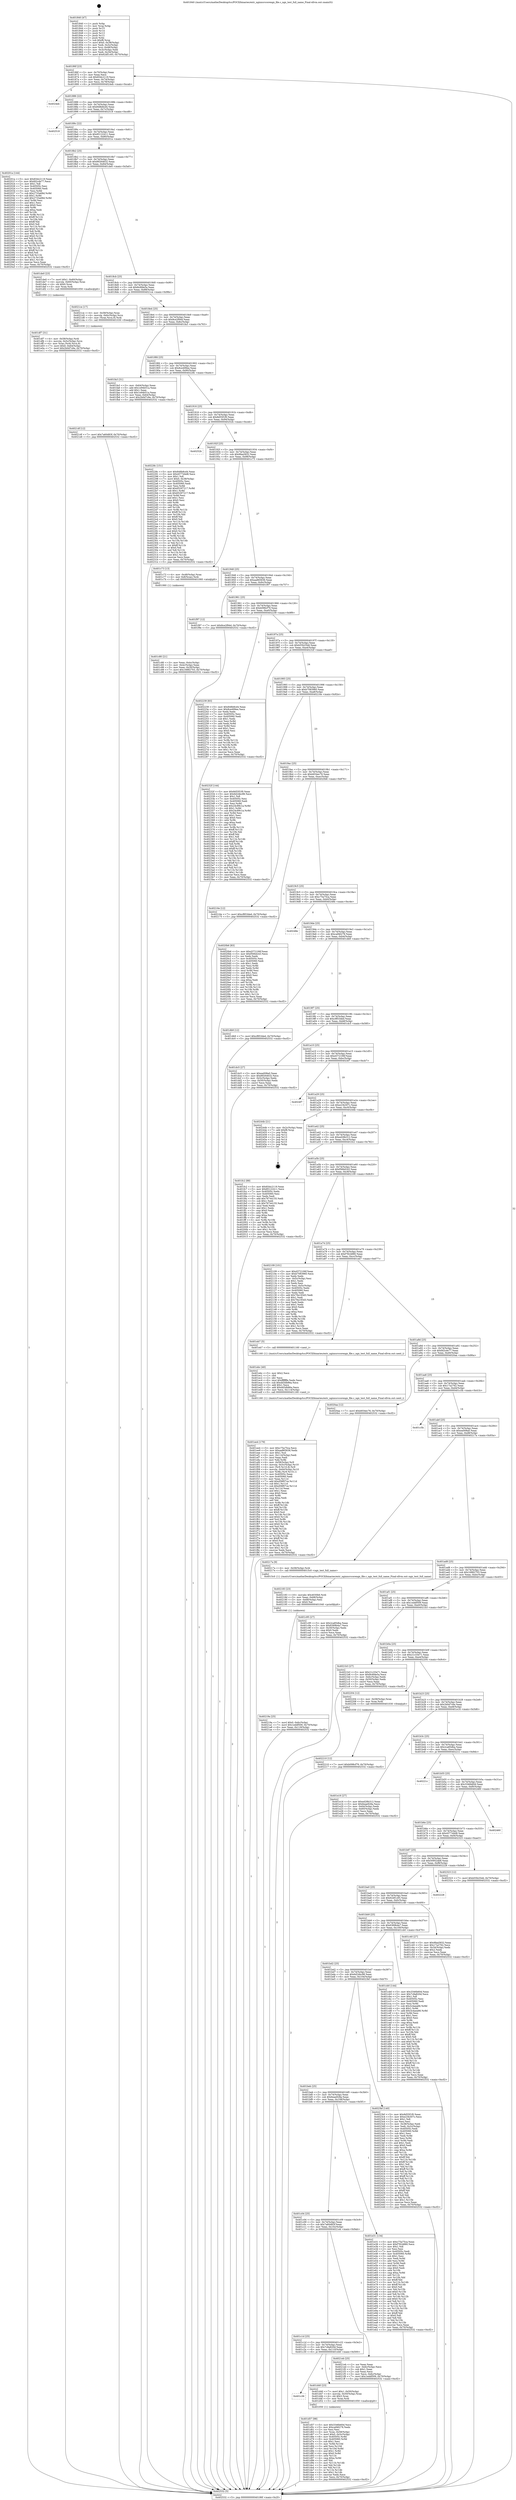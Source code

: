 digraph "0x401840" {
  label = "0x401840 (/mnt/c/Users/mathe/Desktop/tcc/POCII/binaries/extr_nginxsrccorengx_file.c_ngx_test_full_name_Final-ollvm.out::main(0))"
  labelloc = "t"
  node[shape=record]

  Entry [label="",width=0.3,height=0.3,shape=circle,fillcolor=black,style=filled]
  "0x40186f" [label="{
     0x40186f [23]\l
     | [instrs]\l
     &nbsp;&nbsp;0x40186f \<+3\>: mov -0x70(%rbp),%eax\l
     &nbsp;&nbsp;0x401872 \<+2\>: mov %eax,%ecx\l
     &nbsp;&nbsp;0x401874 \<+6\>: sub $0x83dc2119,%ecx\l
     &nbsp;&nbsp;0x40187a \<+3\>: mov %eax,-0x74(%rbp)\l
     &nbsp;&nbsp;0x40187d \<+3\>: mov %ecx,-0x78(%rbp)\l
     &nbsp;&nbsp;0x401880 \<+6\>: je 00000000004024eb \<main+0xcab\>\l
  }"]
  "0x4024eb" [label="{
     0x4024eb\l
  }", style=dashed]
  "0x401886" [label="{
     0x401886 [22]\l
     | [instrs]\l
     &nbsp;&nbsp;0x401886 \<+5\>: jmp 000000000040188b \<main+0x4b\>\l
     &nbsp;&nbsp;0x40188b \<+3\>: mov -0x74(%rbp),%eax\l
     &nbsp;&nbsp;0x40188e \<+5\>: sub $0x848b8cd4,%eax\l
     &nbsp;&nbsp;0x401893 \<+3\>: mov %eax,-0x7c(%rbp)\l
     &nbsp;&nbsp;0x401896 \<+6\>: je 0000000000402518 \<main+0xcd8\>\l
  }"]
  Exit [label="",width=0.3,height=0.3,shape=circle,fillcolor=black,style=filled,peripheries=2]
  "0x402518" [label="{
     0x402518\l
  }", style=dashed]
  "0x40189c" [label="{
     0x40189c [22]\l
     | [instrs]\l
     &nbsp;&nbsp;0x40189c \<+5\>: jmp 00000000004018a1 \<main+0x61\>\l
     &nbsp;&nbsp;0x4018a1 \<+3\>: mov -0x74(%rbp),%eax\l
     &nbsp;&nbsp;0x4018a4 \<+5\>: sub $0x85122411,%eax\l
     &nbsp;&nbsp;0x4018a9 \<+3\>: mov %eax,-0x80(%rbp)\l
     &nbsp;&nbsp;0x4018ac \<+6\>: je 000000000040201a \<main+0x7da\>\l
  }"]
  "0x402210" [label="{
     0x402210 [12]\l
     | [instrs]\l
     &nbsp;&nbsp;0x402210 \<+7\>: movl $0xb098cf79,-0x70(%rbp)\l
     &nbsp;&nbsp;0x402217 \<+5\>: jmp 0000000000402532 \<main+0xcf2\>\l
  }"]
  "0x40201a" [label="{
     0x40201a [144]\l
     | [instrs]\l
     &nbsp;&nbsp;0x40201a \<+5\>: mov $0x83dc2119,%eax\l
     &nbsp;&nbsp;0x40201f \<+5\>: mov $0xfd2cde77,%ecx\l
     &nbsp;&nbsp;0x402024 \<+2\>: mov $0x1,%dl\l
     &nbsp;&nbsp;0x402026 \<+7\>: mov 0x40505c,%esi\l
     &nbsp;&nbsp;0x40202d \<+7\>: mov 0x405060,%edi\l
     &nbsp;&nbsp;0x402034 \<+3\>: mov %esi,%r8d\l
     &nbsp;&nbsp;0x402037 \<+7\>: sub $0x2733a68d,%r8d\l
     &nbsp;&nbsp;0x40203e \<+4\>: sub $0x1,%r8d\l
     &nbsp;&nbsp;0x402042 \<+7\>: add $0x2733a68d,%r8d\l
     &nbsp;&nbsp;0x402049 \<+4\>: imul %r8d,%esi\l
     &nbsp;&nbsp;0x40204d \<+3\>: and $0x1,%esi\l
     &nbsp;&nbsp;0x402050 \<+3\>: cmp $0x0,%esi\l
     &nbsp;&nbsp;0x402053 \<+4\>: sete %r9b\l
     &nbsp;&nbsp;0x402057 \<+3\>: cmp $0xa,%edi\l
     &nbsp;&nbsp;0x40205a \<+4\>: setl %r10b\l
     &nbsp;&nbsp;0x40205e \<+3\>: mov %r9b,%r11b\l
     &nbsp;&nbsp;0x402061 \<+4\>: xor $0xff,%r11b\l
     &nbsp;&nbsp;0x402065 \<+3\>: mov %r10b,%bl\l
     &nbsp;&nbsp;0x402068 \<+3\>: xor $0xff,%bl\l
     &nbsp;&nbsp;0x40206b \<+3\>: xor $0x0,%dl\l
     &nbsp;&nbsp;0x40206e \<+3\>: mov %r11b,%r14b\l
     &nbsp;&nbsp;0x402071 \<+4\>: and $0x0,%r14b\l
     &nbsp;&nbsp;0x402075 \<+3\>: and %dl,%r9b\l
     &nbsp;&nbsp;0x402078 \<+3\>: mov %bl,%r15b\l
     &nbsp;&nbsp;0x40207b \<+4\>: and $0x0,%r15b\l
     &nbsp;&nbsp;0x40207f \<+3\>: and %dl,%r10b\l
     &nbsp;&nbsp;0x402082 \<+3\>: or %r9b,%r14b\l
     &nbsp;&nbsp;0x402085 \<+3\>: or %r10b,%r15b\l
     &nbsp;&nbsp;0x402088 \<+3\>: xor %r15b,%r14b\l
     &nbsp;&nbsp;0x40208b \<+3\>: or %bl,%r11b\l
     &nbsp;&nbsp;0x40208e \<+4\>: xor $0xff,%r11b\l
     &nbsp;&nbsp;0x402092 \<+3\>: or $0x0,%dl\l
     &nbsp;&nbsp;0x402095 \<+3\>: and %dl,%r11b\l
     &nbsp;&nbsp;0x402098 \<+3\>: or %r11b,%r14b\l
     &nbsp;&nbsp;0x40209b \<+4\>: test $0x1,%r14b\l
     &nbsp;&nbsp;0x40209f \<+3\>: cmovne %ecx,%eax\l
     &nbsp;&nbsp;0x4020a2 \<+3\>: mov %eax,-0x70(%rbp)\l
     &nbsp;&nbsp;0x4020a5 \<+5\>: jmp 0000000000402532 \<main+0xcf2\>\l
  }"]
  "0x4018b2" [label="{
     0x4018b2 [25]\l
     | [instrs]\l
     &nbsp;&nbsp;0x4018b2 \<+5\>: jmp 00000000004018b7 \<main+0x77\>\l
     &nbsp;&nbsp;0x4018b7 \<+3\>: mov -0x74(%rbp),%eax\l
     &nbsp;&nbsp;0x4018ba \<+5\>: sub $0x89264632,%eax\l
     &nbsp;&nbsp;0x4018bf \<+6\>: mov %eax,-0x84(%rbp)\l
     &nbsp;&nbsp;0x4018c5 \<+6\>: je 0000000000401de0 \<main+0x5a0\>\l
  }"]
  "0x4021df" [label="{
     0x4021df [12]\l
     | [instrs]\l
     &nbsp;&nbsp;0x4021df \<+7\>: movl $0x7a60d83f,-0x70(%rbp)\l
     &nbsp;&nbsp;0x4021e6 \<+5\>: jmp 0000000000402532 \<main+0xcf2\>\l
  }"]
  "0x401de0" [label="{
     0x401de0 [23]\l
     | [instrs]\l
     &nbsp;&nbsp;0x401de0 \<+7\>: movl $0x1,-0x60(%rbp)\l
     &nbsp;&nbsp;0x401de7 \<+4\>: movslq -0x60(%rbp),%rax\l
     &nbsp;&nbsp;0x401deb \<+4\>: shl $0x0,%rax\l
     &nbsp;&nbsp;0x401def \<+3\>: mov %rax,%rdi\l
     &nbsp;&nbsp;0x401df2 \<+5\>: call 0000000000401050 \<malloc@plt\>\l
     | [calls]\l
     &nbsp;&nbsp;0x401050 \{1\} (unknown)\l
  }"]
  "0x4018cb" [label="{
     0x4018cb [25]\l
     | [instrs]\l
     &nbsp;&nbsp;0x4018cb \<+5\>: jmp 00000000004018d0 \<main+0x90\>\l
     &nbsp;&nbsp;0x4018d0 \<+3\>: mov -0x74(%rbp),%eax\l
     &nbsp;&nbsp;0x4018d3 \<+5\>: sub $0x8c6fde5a,%eax\l
     &nbsp;&nbsp;0x4018d8 \<+6\>: mov %eax,-0x88(%rbp)\l
     &nbsp;&nbsp;0x4018de \<+6\>: je 00000000004021ce \<main+0x98e\>\l
  }"]
  "0x40219a" [label="{
     0x40219a [25]\l
     | [instrs]\l
     &nbsp;&nbsp;0x40219a \<+7\>: movl $0x0,-0x6c(%rbp)\l
     &nbsp;&nbsp;0x4021a1 \<+7\>: movl $0x1eddf509,-0x70(%rbp)\l
     &nbsp;&nbsp;0x4021a8 \<+6\>: mov %eax,-0x118(%rbp)\l
     &nbsp;&nbsp;0x4021ae \<+5\>: jmp 0000000000402532 \<main+0xcf2\>\l
  }"]
  "0x4021ce" [label="{
     0x4021ce [17]\l
     | [instrs]\l
     &nbsp;&nbsp;0x4021ce \<+4\>: mov -0x58(%rbp),%rax\l
     &nbsp;&nbsp;0x4021d2 \<+4\>: movslq -0x6c(%rbp),%rcx\l
     &nbsp;&nbsp;0x4021d6 \<+4\>: mov (%rax,%rcx,8),%rdi\l
     &nbsp;&nbsp;0x4021da \<+5\>: call 0000000000401030 \<free@plt\>\l
     | [calls]\l
     &nbsp;&nbsp;0x401030 \{1\} (unknown)\l
  }"]
  "0x4018e4" [label="{
     0x4018e4 [25]\l
     | [instrs]\l
     &nbsp;&nbsp;0x4018e4 \<+5\>: jmp 00000000004018e9 \<main+0xa9\>\l
     &nbsp;&nbsp;0x4018e9 \<+3\>: mov -0x74(%rbp),%eax\l
     &nbsp;&nbsp;0x4018ec \<+5\>: sub $0x8ce2f94d,%eax\l
     &nbsp;&nbsp;0x4018f1 \<+6\>: mov %eax,-0x8c(%rbp)\l
     &nbsp;&nbsp;0x4018f7 \<+6\>: je 0000000000401fa3 \<main+0x763\>\l
  }"]
  "0x402183" [label="{
     0x402183 [23]\l
     | [instrs]\l
     &nbsp;&nbsp;0x402183 \<+10\>: movabs $0x4030b6,%rdi\l
     &nbsp;&nbsp;0x40218d \<+3\>: mov %eax,-0x68(%rbp)\l
     &nbsp;&nbsp;0x402190 \<+3\>: mov -0x68(%rbp),%esi\l
     &nbsp;&nbsp;0x402193 \<+2\>: mov $0x0,%al\l
     &nbsp;&nbsp;0x402195 \<+5\>: call 0000000000401040 \<printf@plt\>\l
     | [calls]\l
     &nbsp;&nbsp;0x401040 \{1\} (unknown)\l
  }"]
  "0x401fa3" [label="{
     0x401fa3 [31]\l
     | [instrs]\l
     &nbsp;&nbsp;0x401fa3 \<+3\>: mov -0x64(%rbp),%eax\l
     &nbsp;&nbsp;0x401fa6 \<+5\>: add $0x1e94b51a,%eax\l
     &nbsp;&nbsp;0x401fab \<+3\>: add $0x1,%eax\l
     &nbsp;&nbsp;0x401fae \<+5\>: sub $0x1e94b51a,%eax\l
     &nbsp;&nbsp;0x401fb3 \<+3\>: mov %eax,-0x64(%rbp)\l
     &nbsp;&nbsp;0x401fb6 \<+7\>: movl $0x2b0d7c6e,-0x70(%rbp)\l
     &nbsp;&nbsp;0x401fbd \<+5\>: jmp 0000000000402532 \<main+0xcf2\>\l
  }"]
  "0x4018fd" [label="{
     0x4018fd [25]\l
     | [instrs]\l
     &nbsp;&nbsp;0x4018fd \<+5\>: jmp 0000000000401902 \<main+0xc2\>\l
     &nbsp;&nbsp;0x401902 \<+3\>: mov -0x74(%rbp),%eax\l
     &nbsp;&nbsp;0x401905 \<+5\>: sub $0x8ce499ee,%eax\l
     &nbsp;&nbsp;0x40190a \<+6\>: mov %eax,-0x90(%rbp)\l
     &nbsp;&nbsp;0x401910 \<+6\>: je 000000000040228c \<main+0xa4c\>\l
  }"]
  "0x401ee4" [label="{
     0x401ee4 [179]\l
     | [instrs]\l
     &nbsp;&nbsp;0x401ee4 \<+5\>: mov $0xc75a75ca,%ecx\l
     &nbsp;&nbsp;0x401ee9 \<+5\>: mov $0xaa865636,%edx\l
     &nbsp;&nbsp;0x401eee \<+3\>: mov $0x1,%sil\l
     &nbsp;&nbsp;0x401ef1 \<+6\>: mov -0x114(%rbp),%edi\l
     &nbsp;&nbsp;0x401ef7 \<+3\>: imul %eax,%edi\l
     &nbsp;&nbsp;0x401efa \<+3\>: mov %dil,%r8b\l
     &nbsp;&nbsp;0x401efd \<+4\>: mov -0x58(%rbp),%r9\l
     &nbsp;&nbsp;0x401f01 \<+4\>: movslq -0x5c(%rbp),%r10\l
     &nbsp;&nbsp;0x401f05 \<+4\>: mov (%r9,%r10,8),%r9\l
     &nbsp;&nbsp;0x401f09 \<+4\>: movslq -0x64(%rbp),%r10\l
     &nbsp;&nbsp;0x401f0d \<+4\>: mov %r8b,(%r9,%r10,1)\l
     &nbsp;&nbsp;0x401f11 \<+7\>: mov 0x40505c,%eax\l
     &nbsp;&nbsp;0x401f18 \<+7\>: mov 0x405060,%edi\l
     &nbsp;&nbsp;0x401f1f \<+3\>: mov %eax,%r11d\l
     &nbsp;&nbsp;0x401f22 \<+7\>: add $0xd58f07ce,%r11d\l
     &nbsp;&nbsp;0x401f29 \<+4\>: sub $0x1,%r11d\l
     &nbsp;&nbsp;0x401f2d \<+7\>: sub $0xd58f07ce,%r11d\l
     &nbsp;&nbsp;0x401f34 \<+4\>: imul %r11d,%eax\l
     &nbsp;&nbsp;0x401f38 \<+3\>: and $0x1,%eax\l
     &nbsp;&nbsp;0x401f3b \<+3\>: cmp $0x0,%eax\l
     &nbsp;&nbsp;0x401f3e \<+4\>: sete %r8b\l
     &nbsp;&nbsp;0x401f42 \<+3\>: cmp $0xa,%edi\l
     &nbsp;&nbsp;0x401f45 \<+3\>: setl %bl\l
     &nbsp;&nbsp;0x401f48 \<+3\>: mov %r8b,%r14b\l
     &nbsp;&nbsp;0x401f4b \<+4\>: xor $0xff,%r14b\l
     &nbsp;&nbsp;0x401f4f \<+3\>: mov %bl,%r15b\l
     &nbsp;&nbsp;0x401f52 \<+4\>: xor $0xff,%r15b\l
     &nbsp;&nbsp;0x401f56 \<+4\>: xor $0x0,%sil\l
     &nbsp;&nbsp;0x401f5a \<+3\>: mov %r14b,%r12b\l
     &nbsp;&nbsp;0x401f5d \<+4\>: and $0x0,%r12b\l
     &nbsp;&nbsp;0x401f61 \<+3\>: and %sil,%r8b\l
     &nbsp;&nbsp;0x401f64 \<+3\>: mov %r15b,%r13b\l
     &nbsp;&nbsp;0x401f67 \<+4\>: and $0x0,%r13b\l
     &nbsp;&nbsp;0x401f6b \<+3\>: and %sil,%bl\l
     &nbsp;&nbsp;0x401f6e \<+3\>: or %r8b,%r12b\l
     &nbsp;&nbsp;0x401f71 \<+3\>: or %bl,%r13b\l
     &nbsp;&nbsp;0x401f74 \<+3\>: xor %r13b,%r12b\l
     &nbsp;&nbsp;0x401f77 \<+3\>: or %r15b,%r14b\l
     &nbsp;&nbsp;0x401f7a \<+4\>: xor $0xff,%r14b\l
     &nbsp;&nbsp;0x401f7e \<+4\>: or $0x0,%sil\l
     &nbsp;&nbsp;0x401f82 \<+3\>: and %sil,%r14b\l
     &nbsp;&nbsp;0x401f85 \<+3\>: or %r14b,%r12b\l
     &nbsp;&nbsp;0x401f88 \<+4\>: test $0x1,%r12b\l
     &nbsp;&nbsp;0x401f8c \<+3\>: cmovne %edx,%ecx\l
     &nbsp;&nbsp;0x401f8f \<+3\>: mov %ecx,-0x70(%rbp)\l
     &nbsp;&nbsp;0x401f92 \<+5\>: jmp 0000000000402532 \<main+0xcf2\>\l
  }"]
  "0x40228c" [label="{
     0x40228c [151]\l
     | [instrs]\l
     &nbsp;&nbsp;0x40228c \<+5\>: mov $0x848b8cd4,%eax\l
     &nbsp;&nbsp;0x402291 \<+5\>: mov $0x4577d4d8,%ecx\l
     &nbsp;&nbsp;0x402296 \<+2\>: mov $0x1,%dl\l
     &nbsp;&nbsp;0x402298 \<+7\>: movl $0x0,-0x38(%rbp)\l
     &nbsp;&nbsp;0x40229f \<+7\>: mov 0x40505c,%esi\l
     &nbsp;&nbsp;0x4022a6 \<+7\>: mov 0x405060,%edi\l
     &nbsp;&nbsp;0x4022ad \<+3\>: mov %esi,%r8d\l
     &nbsp;&nbsp;0x4022b0 \<+7\>: add $0x65297217,%r8d\l
     &nbsp;&nbsp;0x4022b7 \<+4\>: sub $0x1,%r8d\l
     &nbsp;&nbsp;0x4022bb \<+7\>: sub $0x65297217,%r8d\l
     &nbsp;&nbsp;0x4022c2 \<+4\>: imul %r8d,%esi\l
     &nbsp;&nbsp;0x4022c6 \<+3\>: and $0x1,%esi\l
     &nbsp;&nbsp;0x4022c9 \<+3\>: cmp $0x0,%esi\l
     &nbsp;&nbsp;0x4022cc \<+4\>: sete %r9b\l
     &nbsp;&nbsp;0x4022d0 \<+3\>: cmp $0xa,%edi\l
     &nbsp;&nbsp;0x4022d3 \<+4\>: setl %r10b\l
     &nbsp;&nbsp;0x4022d7 \<+3\>: mov %r9b,%r11b\l
     &nbsp;&nbsp;0x4022da \<+4\>: xor $0xff,%r11b\l
     &nbsp;&nbsp;0x4022de \<+3\>: mov %r10b,%bl\l
     &nbsp;&nbsp;0x4022e1 \<+3\>: xor $0xff,%bl\l
     &nbsp;&nbsp;0x4022e4 \<+3\>: xor $0x0,%dl\l
     &nbsp;&nbsp;0x4022e7 \<+3\>: mov %r11b,%r14b\l
     &nbsp;&nbsp;0x4022ea \<+4\>: and $0x0,%r14b\l
     &nbsp;&nbsp;0x4022ee \<+3\>: and %dl,%r9b\l
     &nbsp;&nbsp;0x4022f1 \<+3\>: mov %bl,%r15b\l
     &nbsp;&nbsp;0x4022f4 \<+4\>: and $0x0,%r15b\l
     &nbsp;&nbsp;0x4022f8 \<+3\>: and %dl,%r10b\l
     &nbsp;&nbsp;0x4022fb \<+3\>: or %r9b,%r14b\l
     &nbsp;&nbsp;0x4022fe \<+3\>: or %r10b,%r15b\l
     &nbsp;&nbsp;0x402301 \<+3\>: xor %r15b,%r14b\l
     &nbsp;&nbsp;0x402304 \<+3\>: or %bl,%r11b\l
     &nbsp;&nbsp;0x402307 \<+4\>: xor $0xff,%r11b\l
     &nbsp;&nbsp;0x40230b \<+3\>: or $0x0,%dl\l
     &nbsp;&nbsp;0x40230e \<+3\>: and %dl,%r11b\l
     &nbsp;&nbsp;0x402311 \<+3\>: or %r11b,%r14b\l
     &nbsp;&nbsp;0x402314 \<+4\>: test $0x1,%r14b\l
     &nbsp;&nbsp;0x402318 \<+3\>: cmovne %ecx,%eax\l
     &nbsp;&nbsp;0x40231b \<+3\>: mov %eax,-0x70(%rbp)\l
     &nbsp;&nbsp;0x40231e \<+5\>: jmp 0000000000402532 \<main+0xcf2\>\l
  }"]
  "0x401916" [label="{
     0x401916 [25]\l
     | [instrs]\l
     &nbsp;&nbsp;0x401916 \<+5\>: jmp 000000000040191b \<main+0xdb\>\l
     &nbsp;&nbsp;0x40191b \<+3\>: mov -0x74(%rbp),%eax\l
     &nbsp;&nbsp;0x40191e \<+5\>: sub $0x8d55f1f0,%eax\l
     &nbsp;&nbsp;0x401923 \<+6\>: mov %eax,-0x94(%rbp)\l
     &nbsp;&nbsp;0x401929 \<+6\>: je 000000000040252b \<main+0xceb\>\l
  }"]
  "0x401ebc" [label="{
     0x401ebc [40]\l
     | [instrs]\l
     &nbsp;&nbsp;0x401ebc \<+5\>: mov $0x2,%ecx\l
     &nbsp;&nbsp;0x401ec1 \<+1\>: cltd\l
     &nbsp;&nbsp;0x401ec2 \<+2\>: idiv %ecx\l
     &nbsp;&nbsp;0x401ec4 \<+6\>: imul $0xfffffffe,%edx,%ecx\l
     &nbsp;&nbsp;0x401eca \<+6\>: sub $0xdd3db86a,%ecx\l
     &nbsp;&nbsp;0x401ed0 \<+3\>: add $0x1,%ecx\l
     &nbsp;&nbsp;0x401ed3 \<+6\>: add $0xdd3db86a,%ecx\l
     &nbsp;&nbsp;0x401ed9 \<+6\>: mov %ecx,-0x114(%rbp)\l
     &nbsp;&nbsp;0x401edf \<+5\>: call 0000000000401160 \<next_i\>\l
     | [calls]\l
     &nbsp;&nbsp;0x401160 \{1\} (/mnt/c/Users/mathe/Desktop/tcc/POCII/binaries/extr_nginxsrccorengx_file.c_ngx_test_full_name_Final-ollvm.out::next_i)\l
  }"]
  "0x40252b" [label="{
     0x40252b\l
  }", style=dashed]
  "0x40192f" [label="{
     0x40192f [25]\l
     | [instrs]\l
     &nbsp;&nbsp;0x40192f \<+5\>: jmp 0000000000401934 \<main+0xf4\>\l
     &nbsp;&nbsp;0x401934 \<+3\>: mov -0x74(%rbp),%eax\l
     &nbsp;&nbsp;0x401937 \<+5\>: sub $0x9faa5832,%eax\l
     &nbsp;&nbsp;0x40193c \<+6\>: mov %eax,-0x98(%rbp)\l
     &nbsp;&nbsp;0x401942 \<+6\>: je 0000000000401c73 \<main+0x433\>\l
  }"]
  "0x401df7" [label="{
     0x401df7 [31]\l
     | [instrs]\l
     &nbsp;&nbsp;0x401df7 \<+4\>: mov -0x58(%rbp),%rdi\l
     &nbsp;&nbsp;0x401dfb \<+4\>: movslq -0x5c(%rbp),%rcx\l
     &nbsp;&nbsp;0x401dff \<+4\>: mov %rax,(%rdi,%rcx,8)\l
     &nbsp;&nbsp;0x401e03 \<+7\>: movl $0x0,-0x64(%rbp)\l
     &nbsp;&nbsp;0x401e0a \<+7\>: movl $0x2b0d7c6e,-0x70(%rbp)\l
     &nbsp;&nbsp;0x401e11 \<+5\>: jmp 0000000000402532 \<main+0xcf2\>\l
  }"]
  "0x401c73" [label="{
     0x401c73 [13]\l
     | [instrs]\l
     &nbsp;&nbsp;0x401c73 \<+4\>: mov -0x48(%rbp),%rax\l
     &nbsp;&nbsp;0x401c77 \<+4\>: mov 0x8(%rax),%rdi\l
     &nbsp;&nbsp;0x401c7b \<+5\>: call 0000000000401060 \<atoi@plt\>\l
     | [calls]\l
     &nbsp;&nbsp;0x401060 \{1\} (unknown)\l
  }"]
  "0x401948" [label="{
     0x401948 [25]\l
     | [instrs]\l
     &nbsp;&nbsp;0x401948 \<+5\>: jmp 000000000040194d \<main+0x10d\>\l
     &nbsp;&nbsp;0x40194d \<+3\>: mov -0x74(%rbp),%eax\l
     &nbsp;&nbsp;0x401950 \<+5\>: sub $0xaa865636,%eax\l
     &nbsp;&nbsp;0x401955 \<+6\>: mov %eax,-0x9c(%rbp)\l
     &nbsp;&nbsp;0x40195b \<+6\>: je 0000000000401f97 \<main+0x757\>\l
  }"]
  "0x401d57" [label="{
     0x401d57 [98]\l
     | [instrs]\l
     &nbsp;&nbsp;0x401d57 \<+5\>: mov $0x3346b60d,%ecx\l
     &nbsp;&nbsp;0x401d5c \<+5\>: mov $0xcaf46278,%edx\l
     &nbsp;&nbsp;0x401d61 \<+2\>: xor %esi,%esi\l
     &nbsp;&nbsp;0x401d63 \<+4\>: mov %rax,-0x58(%rbp)\l
     &nbsp;&nbsp;0x401d67 \<+7\>: movl $0x0,-0x5c(%rbp)\l
     &nbsp;&nbsp;0x401d6e \<+8\>: mov 0x40505c,%r8d\l
     &nbsp;&nbsp;0x401d76 \<+8\>: mov 0x405060,%r9d\l
     &nbsp;&nbsp;0x401d7e \<+3\>: sub $0x1,%esi\l
     &nbsp;&nbsp;0x401d81 \<+3\>: mov %r8d,%r10d\l
     &nbsp;&nbsp;0x401d84 \<+3\>: add %esi,%r10d\l
     &nbsp;&nbsp;0x401d87 \<+4\>: imul %r10d,%r8d\l
     &nbsp;&nbsp;0x401d8b \<+4\>: and $0x1,%r8d\l
     &nbsp;&nbsp;0x401d8f \<+4\>: cmp $0x0,%r8d\l
     &nbsp;&nbsp;0x401d93 \<+4\>: sete %r11b\l
     &nbsp;&nbsp;0x401d97 \<+4\>: cmp $0xa,%r9d\l
     &nbsp;&nbsp;0x401d9b \<+3\>: setl %bl\l
     &nbsp;&nbsp;0x401d9e \<+3\>: mov %r11b,%r14b\l
     &nbsp;&nbsp;0x401da1 \<+3\>: and %bl,%r14b\l
     &nbsp;&nbsp;0x401da4 \<+3\>: xor %bl,%r11b\l
     &nbsp;&nbsp;0x401da7 \<+3\>: or %r11b,%r14b\l
     &nbsp;&nbsp;0x401daa \<+4\>: test $0x1,%r14b\l
     &nbsp;&nbsp;0x401dae \<+3\>: cmovne %edx,%ecx\l
     &nbsp;&nbsp;0x401db1 \<+3\>: mov %ecx,-0x70(%rbp)\l
     &nbsp;&nbsp;0x401db4 \<+5\>: jmp 0000000000402532 \<main+0xcf2\>\l
  }"]
  "0x401f97" [label="{
     0x401f97 [12]\l
     | [instrs]\l
     &nbsp;&nbsp;0x401f97 \<+7\>: movl $0x8ce2f94d,-0x70(%rbp)\l
     &nbsp;&nbsp;0x401f9e \<+5\>: jmp 0000000000402532 \<main+0xcf2\>\l
  }"]
  "0x401961" [label="{
     0x401961 [25]\l
     | [instrs]\l
     &nbsp;&nbsp;0x401961 \<+5\>: jmp 0000000000401966 \<main+0x126\>\l
     &nbsp;&nbsp;0x401966 \<+3\>: mov -0x74(%rbp),%eax\l
     &nbsp;&nbsp;0x401969 \<+5\>: sub $0xb098cf79,%eax\l
     &nbsp;&nbsp;0x40196e \<+6\>: mov %eax,-0xa0(%rbp)\l
     &nbsp;&nbsp;0x401974 \<+6\>: je 0000000000402239 \<main+0x9f9\>\l
  }"]
  "0x401c36" [label="{
     0x401c36\l
  }", style=dashed]
  "0x402239" [label="{
     0x402239 [83]\l
     | [instrs]\l
     &nbsp;&nbsp;0x402239 \<+5\>: mov $0x848b8cd4,%eax\l
     &nbsp;&nbsp;0x40223e \<+5\>: mov $0x8ce499ee,%ecx\l
     &nbsp;&nbsp;0x402243 \<+2\>: xor %edx,%edx\l
     &nbsp;&nbsp;0x402245 \<+7\>: mov 0x40505c,%esi\l
     &nbsp;&nbsp;0x40224c \<+7\>: mov 0x405060,%edi\l
     &nbsp;&nbsp;0x402253 \<+3\>: sub $0x1,%edx\l
     &nbsp;&nbsp;0x402256 \<+3\>: mov %esi,%r8d\l
     &nbsp;&nbsp;0x402259 \<+3\>: add %edx,%r8d\l
     &nbsp;&nbsp;0x40225c \<+4\>: imul %r8d,%esi\l
     &nbsp;&nbsp;0x402260 \<+3\>: and $0x1,%esi\l
     &nbsp;&nbsp;0x402263 \<+3\>: cmp $0x0,%esi\l
     &nbsp;&nbsp;0x402266 \<+4\>: sete %r9b\l
     &nbsp;&nbsp;0x40226a \<+3\>: cmp $0xa,%edi\l
     &nbsp;&nbsp;0x40226d \<+4\>: setl %r10b\l
     &nbsp;&nbsp;0x402271 \<+3\>: mov %r9b,%r11b\l
     &nbsp;&nbsp;0x402274 \<+3\>: and %r10b,%r11b\l
     &nbsp;&nbsp;0x402277 \<+3\>: xor %r10b,%r9b\l
     &nbsp;&nbsp;0x40227a \<+3\>: or %r9b,%r11b\l
     &nbsp;&nbsp;0x40227d \<+4\>: test $0x1,%r11b\l
     &nbsp;&nbsp;0x402281 \<+3\>: cmovne %ecx,%eax\l
     &nbsp;&nbsp;0x402284 \<+3\>: mov %eax,-0x70(%rbp)\l
     &nbsp;&nbsp;0x402287 \<+5\>: jmp 0000000000402532 \<main+0xcf2\>\l
  }"]
  "0x40197a" [label="{
     0x40197a [25]\l
     | [instrs]\l
     &nbsp;&nbsp;0x40197a \<+5\>: jmp 000000000040197f \<main+0x13f\>\l
     &nbsp;&nbsp;0x40197f \<+3\>: mov -0x74(%rbp),%eax\l
     &nbsp;&nbsp;0x401982 \<+5\>: sub $0xb55b25dd,%eax\l
     &nbsp;&nbsp;0x401987 \<+6\>: mov %eax,-0xa4(%rbp)\l
     &nbsp;&nbsp;0x40198d \<+6\>: je 000000000040232f \<main+0xaef\>\l
  }"]
  "0x401d40" [label="{
     0x401d40 [23]\l
     | [instrs]\l
     &nbsp;&nbsp;0x401d40 \<+7\>: movl $0x1,-0x50(%rbp)\l
     &nbsp;&nbsp;0x401d47 \<+4\>: movslq -0x50(%rbp),%rax\l
     &nbsp;&nbsp;0x401d4b \<+4\>: shl $0x3,%rax\l
     &nbsp;&nbsp;0x401d4f \<+3\>: mov %rax,%rdi\l
     &nbsp;&nbsp;0x401d52 \<+5\>: call 0000000000401050 \<malloc@plt\>\l
     | [calls]\l
     &nbsp;&nbsp;0x401050 \{1\} (unknown)\l
  }"]
  "0x40232f" [label="{
     0x40232f [144]\l
     | [instrs]\l
     &nbsp;&nbsp;0x40232f \<+5\>: mov $0x8d55f1f0,%eax\l
     &nbsp;&nbsp;0x402334 \<+5\>: mov $0x6d24bc98,%ecx\l
     &nbsp;&nbsp;0x402339 \<+2\>: mov $0x1,%dl\l
     &nbsp;&nbsp;0x40233b \<+7\>: mov 0x40505c,%esi\l
     &nbsp;&nbsp;0x402342 \<+7\>: mov 0x405060,%edi\l
     &nbsp;&nbsp;0x402349 \<+3\>: mov %esi,%r8d\l
     &nbsp;&nbsp;0x40234c \<+7\>: add $0x24c89c1a,%r8d\l
     &nbsp;&nbsp;0x402353 \<+4\>: sub $0x1,%r8d\l
     &nbsp;&nbsp;0x402357 \<+7\>: sub $0x24c89c1a,%r8d\l
     &nbsp;&nbsp;0x40235e \<+4\>: imul %r8d,%esi\l
     &nbsp;&nbsp;0x402362 \<+3\>: and $0x1,%esi\l
     &nbsp;&nbsp;0x402365 \<+3\>: cmp $0x0,%esi\l
     &nbsp;&nbsp;0x402368 \<+4\>: sete %r9b\l
     &nbsp;&nbsp;0x40236c \<+3\>: cmp $0xa,%edi\l
     &nbsp;&nbsp;0x40236f \<+4\>: setl %r10b\l
     &nbsp;&nbsp;0x402373 \<+3\>: mov %r9b,%r11b\l
     &nbsp;&nbsp;0x402376 \<+4\>: xor $0xff,%r11b\l
     &nbsp;&nbsp;0x40237a \<+3\>: mov %r10b,%bl\l
     &nbsp;&nbsp;0x40237d \<+3\>: xor $0xff,%bl\l
     &nbsp;&nbsp;0x402380 \<+3\>: xor $0x1,%dl\l
     &nbsp;&nbsp;0x402383 \<+3\>: mov %r11b,%r14b\l
     &nbsp;&nbsp;0x402386 \<+4\>: and $0xff,%r14b\l
     &nbsp;&nbsp;0x40238a \<+3\>: and %dl,%r9b\l
     &nbsp;&nbsp;0x40238d \<+3\>: mov %bl,%r15b\l
     &nbsp;&nbsp;0x402390 \<+4\>: and $0xff,%r15b\l
     &nbsp;&nbsp;0x402394 \<+3\>: and %dl,%r10b\l
     &nbsp;&nbsp;0x402397 \<+3\>: or %r9b,%r14b\l
     &nbsp;&nbsp;0x40239a \<+3\>: or %r10b,%r15b\l
     &nbsp;&nbsp;0x40239d \<+3\>: xor %r15b,%r14b\l
     &nbsp;&nbsp;0x4023a0 \<+3\>: or %bl,%r11b\l
     &nbsp;&nbsp;0x4023a3 \<+4\>: xor $0xff,%r11b\l
     &nbsp;&nbsp;0x4023a7 \<+3\>: or $0x1,%dl\l
     &nbsp;&nbsp;0x4023aa \<+3\>: and %dl,%r11b\l
     &nbsp;&nbsp;0x4023ad \<+3\>: or %r11b,%r14b\l
     &nbsp;&nbsp;0x4023b0 \<+4\>: test $0x1,%r14b\l
     &nbsp;&nbsp;0x4023b4 \<+3\>: cmovne %ecx,%eax\l
     &nbsp;&nbsp;0x4023b7 \<+3\>: mov %eax,-0x70(%rbp)\l
     &nbsp;&nbsp;0x4023ba \<+5\>: jmp 0000000000402532 \<main+0xcf2\>\l
  }"]
  "0x401993" [label="{
     0x401993 [25]\l
     | [instrs]\l
     &nbsp;&nbsp;0x401993 \<+5\>: jmp 0000000000401998 \<main+0x158\>\l
     &nbsp;&nbsp;0x401998 \<+3\>: mov -0x74(%rbp),%eax\l
     &nbsp;&nbsp;0x40199b \<+5\>: sub $0xb7083960,%eax\l
     &nbsp;&nbsp;0x4019a0 \<+6\>: mov %eax,-0xa8(%rbp)\l
     &nbsp;&nbsp;0x4019a6 \<+6\>: je 000000000040216e \<main+0x92e\>\l
  }"]
  "0x401c1d" [label="{
     0x401c1d [25]\l
     | [instrs]\l
     &nbsp;&nbsp;0x401c1d \<+5\>: jmp 0000000000401c22 \<main+0x3e2\>\l
     &nbsp;&nbsp;0x401c22 \<+3\>: mov -0x74(%rbp),%eax\l
     &nbsp;&nbsp;0x401c25 \<+5\>: sub $0x7c8a820d,%eax\l
     &nbsp;&nbsp;0x401c2a \<+6\>: mov %eax,-0x110(%rbp)\l
     &nbsp;&nbsp;0x401c30 \<+6\>: je 0000000000401d40 \<main+0x500\>\l
  }"]
  "0x40216e" [label="{
     0x40216e [12]\l
     | [instrs]\l
     &nbsp;&nbsp;0x40216e \<+7\>: movl $0xcf853ded,-0x70(%rbp)\l
     &nbsp;&nbsp;0x402175 \<+5\>: jmp 0000000000402532 \<main+0xcf2\>\l
  }"]
  "0x4019ac" [label="{
     0x4019ac [25]\l
     | [instrs]\l
     &nbsp;&nbsp;0x4019ac \<+5\>: jmp 00000000004019b1 \<main+0x171\>\l
     &nbsp;&nbsp;0x4019b1 \<+3\>: mov -0x74(%rbp),%eax\l
     &nbsp;&nbsp;0x4019b4 \<+5\>: sub $0xb934ec76,%eax\l
     &nbsp;&nbsp;0x4019b9 \<+6\>: mov %eax,-0xac(%rbp)\l
     &nbsp;&nbsp;0x4019bf \<+6\>: je 00000000004020b6 \<main+0x876\>\l
  }"]
  "0x4021eb" [label="{
     0x4021eb [25]\l
     | [instrs]\l
     &nbsp;&nbsp;0x4021eb \<+2\>: xor %eax,%eax\l
     &nbsp;&nbsp;0x4021ed \<+3\>: mov -0x6c(%rbp),%ecx\l
     &nbsp;&nbsp;0x4021f0 \<+3\>: sub $0x1,%eax\l
     &nbsp;&nbsp;0x4021f3 \<+2\>: sub %eax,%ecx\l
     &nbsp;&nbsp;0x4021f5 \<+3\>: mov %ecx,-0x6c(%rbp)\l
     &nbsp;&nbsp;0x4021f8 \<+7\>: movl $0x1eddf509,-0x70(%rbp)\l
     &nbsp;&nbsp;0x4021ff \<+5\>: jmp 0000000000402532 \<main+0xcf2\>\l
  }"]
  "0x4020b6" [label="{
     0x4020b6 [83]\l
     | [instrs]\l
     &nbsp;&nbsp;0x4020b6 \<+5\>: mov $0xd372106f,%eax\l
     &nbsp;&nbsp;0x4020bb \<+5\>: mov $0xf566d243,%ecx\l
     &nbsp;&nbsp;0x4020c0 \<+2\>: xor %edx,%edx\l
     &nbsp;&nbsp;0x4020c2 \<+7\>: mov 0x40505c,%esi\l
     &nbsp;&nbsp;0x4020c9 \<+7\>: mov 0x405060,%edi\l
     &nbsp;&nbsp;0x4020d0 \<+3\>: sub $0x1,%edx\l
     &nbsp;&nbsp;0x4020d3 \<+3\>: mov %esi,%r8d\l
     &nbsp;&nbsp;0x4020d6 \<+3\>: add %edx,%r8d\l
     &nbsp;&nbsp;0x4020d9 \<+4\>: imul %r8d,%esi\l
     &nbsp;&nbsp;0x4020dd \<+3\>: and $0x1,%esi\l
     &nbsp;&nbsp;0x4020e0 \<+3\>: cmp $0x0,%esi\l
     &nbsp;&nbsp;0x4020e3 \<+4\>: sete %r9b\l
     &nbsp;&nbsp;0x4020e7 \<+3\>: cmp $0xa,%edi\l
     &nbsp;&nbsp;0x4020ea \<+4\>: setl %r10b\l
     &nbsp;&nbsp;0x4020ee \<+3\>: mov %r9b,%r11b\l
     &nbsp;&nbsp;0x4020f1 \<+3\>: and %r10b,%r11b\l
     &nbsp;&nbsp;0x4020f4 \<+3\>: xor %r10b,%r9b\l
     &nbsp;&nbsp;0x4020f7 \<+3\>: or %r9b,%r11b\l
     &nbsp;&nbsp;0x4020fa \<+4\>: test $0x1,%r11b\l
     &nbsp;&nbsp;0x4020fe \<+3\>: cmovne %ecx,%eax\l
     &nbsp;&nbsp;0x402101 \<+3\>: mov %eax,-0x70(%rbp)\l
     &nbsp;&nbsp;0x402104 \<+5\>: jmp 0000000000402532 \<main+0xcf2\>\l
  }"]
  "0x4019c5" [label="{
     0x4019c5 [25]\l
     | [instrs]\l
     &nbsp;&nbsp;0x4019c5 \<+5\>: jmp 00000000004019ca \<main+0x18a\>\l
     &nbsp;&nbsp;0x4019ca \<+3\>: mov -0x74(%rbp),%eax\l
     &nbsp;&nbsp;0x4019cd \<+5\>: sub $0xc75a75ca,%eax\l
     &nbsp;&nbsp;0x4019d2 \<+6\>: mov %eax,-0xb0(%rbp)\l
     &nbsp;&nbsp;0x4019d8 \<+6\>: je 000000000040248e \<main+0xc4e\>\l
  }"]
  "0x401c04" [label="{
     0x401c04 [25]\l
     | [instrs]\l
     &nbsp;&nbsp;0x401c04 \<+5\>: jmp 0000000000401c09 \<main+0x3c9\>\l
     &nbsp;&nbsp;0x401c09 \<+3\>: mov -0x74(%rbp),%eax\l
     &nbsp;&nbsp;0x401c0c \<+5\>: sub $0x7a60d83f,%eax\l
     &nbsp;&nbsp;0x401c11 \<+6\>: mov %eax,-0x10c(%rbp)\l
     &nbsp;&nbsp;0x401c17 \<+6\>: je 00000000004021eb \<main+0x9ab\>\l
  }"]
  "0x40248e" [label="{
     0x40248e\l
  }", style=dashed]
  "0x4019de" [label="{
     0x4019de [25]\l
     | [instrs]\l
     &nbsp;&nbsp;0x4019de \<+5\>: jmp 00000000004019e3 \<main+0x1a3\>\l
     &nbsp;&nbsp;0x4019e3 \<+3\>: mov -0x74(%rbp),%eax\l
     &nbsp;&nbsp;0x4019e6 \<+5\>: sub $0xcaf46278,%eax\l
     &nbsp;&nbsp;0x4019eb \<+6\>: mov %eax,-0xb4(%rbp)\l
     &nbsp;&nbsp;0x4019f1 \<+6\>: je 0000000000401db9 \<main+0x579\>\l
  }"]
  "0x401e31" [label="{
     0x401e31 [134]\l
     | [instrs]\l
     &nbsp;&nbsp;0x401e31 \<+5\>: mov $0xc75a75ca,%eax\l
     &nbsp;&nbsp;0x401e36 \<+5\>: mov $0xf7824880,%ecx\l
     &nbsp;&nbsp;0x401e3b \<+2\>: mov $0x1,%dl\l
     &nbsp;&nbsp;0x401e3d \<+2\>: xor %esi,%esi\l
     &nbsp;&nbsp;0x401e3f \<+7\>: mov 0x40505c,%edi\l
     &nbsp;&nbsp;0x401e46 \<+8\>: mov 0x405060,%r8d\l
     &nbsp;&nbsp;0x401e4e \<+3\>: sub $0x1,%esi\l
     &nbsp;&nbsp;0x401e51 \<+3\>: mov %edi,%r9d\l
     &nbsp;&nbsp;0x401e54 \<+3\>: add %esi,%r9d\l
     &nbsp;&nbsp;0x401e57 \<+4\>: imul %r9d,%edi\l
     &nbsp;&nbsp;0x401e5b \<+3\>: and $0x1,%edi\l
     &nbsp;&nbsp;0x401e5e \<+3\>: cmp $0x0,%edi\l
     &nbsp;&nbsp;0x401e61 \<+4\>: sete %r10b\l
     &nbsp;&nbsp;0x401e65 \<+4\>: cmp $0xa,%r8d\l
     &nbsp;&nbsp;0x401e69 \<+4\>: setl %r11b\l
     &nbsp;&nbsp;0x401e6d \<+3\>: mov %r10b,%bl\l
     &nbsp;&nbsp;0x401e70 \<+3\>: xor $0xff,%bl\l
     &nbsp;&nbsp;0x401e73 \<+3\>: mov %r11b,%r14b\l
     &nbsp;&nbsp;0x401e76 \<+4\>: xor $0xff,%r14b\l
     &nbsp;&nbsp;0x401e7a \<+3\>: xor $0x0,%dl\l
     &nbsp;&nbsp;0x401e7d \<+3\>: mov %bl,%r15b\l
     &nbsp;&nbsp;0x401e80 \<+4\>: and $0x0,%r15b\l
     &nbsp;&nbsp;0x401e84 \<+3\>: and %dl,%r10b\l
     &nbsp;&nbsp;0x401e87 \<+3\>: mov %r14b,%r12b\l
     &nbsp;&nbsp;0x401e8a \<+4\>: and $0x0,%r12b\l
     &nbsp;&nbsp;0x401e8e \<+3\>: and %dl,%r11b\l
     &nbsp;&nbsp;0x401e91 \<+3\>: or %r10b,%r15b\l
     &nbsp;&nbsp;0x401e94 \<+3\>: or %r11b,%r12b\l
     &nbsp;&nbsp;0x401e97 \<+3\>: xor %r12b,%r15b\l
     &nbsp;&nbsp;0x401e9a \<+3\>: or %r14b,%bl\l
     &nbsp;&nbsp;0x401e9d \<+3\>: xor $0xff,%bl\l
     &nbsp;&nbsp;0x401ea0 \<+3\>: or $0x0,%dl\l
     &nbsp;&nbsp;0x401ea3 \<+2\>: and %dl,%bl\l
     &nbsp;&nbsp;0x401ea5 \<+3\>: or %bl,%r15b\l
     &nbsp;&nbsp;0x401ea8 \<+4\>: test $0x1,%r15b\l
     &nbsp;&nbsp;0x401eac \<+3\>: cmovne %ecx,%eax\l
     &nbsp;&nbsp;0x401eaf \<+3\>: mov %eax,-0x70(%rbp)\l
     &nbsp;&nbsp;0x401eb2 \<+5\>: jmp 0000000000402532 \<main+0xcf2\>\l
  }"]
  "0x401db9" [label="{
     0x401db9 [12]\l
     | [instrs]\l
     &nbsp;&nbsp;0x401db9 \<+7\>: movl $0xcf853ded,-0x70(%rbp)\l
     &nbsp;&nbsp;0x401dc0 \<+5\>: jmp 0000000000402532 \<main+0xcf2\>\l
  }"]
  "0x4019f7" [label="{
     0x4019f7 [25]\l
     | [instrs]\l
     &nbsp;&nbsp;0x4019f7 \<+5\>: jmp 00000000004019fc \<main+0x1bc\>\l
     &nbsp;&nbsp;0x4019fc \<+3\>: mov -0x74(%rbp),%eax\l
     &nbsp;&nbsp;0x4019ff \<+5\>: sub $0xcf853ded,%eax\l
     &nbsp;&nbsp;0x401a04 \<+6\>: mov %eax,-0xb8(%rbp)\l
     &nbsp;&nbsp;0x401a0a \<+6\>: je 0000000000401dc5 \<main+0x585\>\l
  }"]
  "0x401beb" [label="{
     0x401beb [25]\l
     | [instrs]\l
     &nbsp;&nbsp;0x401beb \<+5\>: jmp 0000000000401bf0 \<main+0x3b0\>\l
     &nbsp;&nbsp;0x401bf0 \<+3\>: mov -0x74(%rbp),%eax\l
     &nbsp;&nbsp;0x401bf3 \<+5\>: sub $0x6eae928a,%eax\l
     &nbsp;&nbsp;0x401bf8 \<+6\>: mov %eax,-0x108(%rbp)\l
     &nbsp;&nbsp;0x401bfe \<+6\>: je 0000000000401e31 \<main+0x5f1\>\l
  }"]
  "0x401dc5" [label="{
     0x401dc5 [27]\l
     | [instrs]\l
     &nbsp;&nbsp;0x401dc5 \<+5\>: mov $0xea008a0,%eax\l
     &nbsp;&nbsp;0x401dca \<+5\>: mov $0x89264632,%ecx\l
     &nbsp;&nbsp;0x401dcf \<+3\>: mov -0x5c(%rbp),%edx\l
     &nbsp;&nbsp;0x401dd2 \<+3\>: cmp -0x50(%rbp),%edx\l
     &nbsp;&nbsp;0x401dd5 \<+3\>: cmovl %ecx,%eax\l
     &nbsp;&nbsp;0x401dd8 \<+3\>: mov %eax,-0x70(%rbp)\l
     &nbsp;&nbsp;0x401ddb \<+5\>: jmp 0000000000402532 \<main+0xcf2\>\l
  }"]
  "0x401a10" [label="{
     0x401a10 [25]\l
     | [instrs]\l
     &nbsp;&nbsp;0x401a10 \<+5\>: jmp 0000000000401a15 \<main+0x1d5\>\l
     &nbsp;&nbsp;0x401a15 \<+3\>: mov -0x74(%rbp),%eax\l
     &nbsp;&nbsp;0x401a18 \<+5\>: sub $0xd372106f,%eax\l
     &nbsp;&nbsp;0x401a1d \<+6\>: mov %eax,-0xbc(%rbp)\l
     &nbsp;&nbsp;0x401a23 \<+6\>: je 00000000004024f7 \<main+0xcb7\>\l
  }"]
  "0x4023bf" [label="{
     0x4023bf [140]\l
     | [instrs]\l
     &nbsp;&nbsp;0x4023bf \<+5\>: mov $0x8d55f1f0,%eax\l
     &nbsp;&nbsp;0x4023c4 \<+5\>: mov $0xe23b307c,%ecx\l
     &nbsp;&nbsp;0x4023c9 \<+2\>: mov $0x1,%dl\l
     &nbsp;&nbsp;0x4023cb \<+2\>: xor %esi,%esi\l
     &nbsp;&nbsp;0x4023cd \<+3\>: mov -0x38(%rbp),%edi\l
     &nbsp;&nbsp;0x4023d0 \<+3\>: mov %edi,-0x2c(%rbp)\l
     &nbsp;&nbsp;0x4023d3 \<+7\>: mov 0x40505c,%edi\l
     &nbsp;&nbsp;0x4023da \<+8\>: mov 0x405060,%r8d\l
     &nbsp;&nbsp;0x4023e2 \<+3\>: sub $0x1,%esi\l
     &nbsp;&nbsp;0x4023e5 \<+3\>: mov %edi,%r9d\l
     &nbsp;&nbsp;0x4023e8 \<+3\>: add %esi,%r9d\l
     &nbsp;&nbsp;0x4023eb \<+4\>: imul %r9d,%edi\l
     &nbsp;&nbsp;0x4023ef \<+3\>: and $0x1,%edi\l
     &nbsp;&nbsp;0x4023f2 \<+3\>: cmp $0x0,%edi\l
     &nbsp;&nbsp;0x4023f5 \<+4\>: sete %r10b\l
     &nbsp;&nbsp;0x4023f9 \<+4\>: cmp $0xa,%r8d\l
     &nbsp;&nbsp;0x4023fd \<+4\>: setl %r11b\l
     &nbsp;&nbsp;0x402401 \<+3\>: mov %r10b,%bl\l
     &nbsp;&nbsp;0x402404 \<+3\>: xor $0xff,%bl\l
     &nbsp;&nbsp;0x402407 \<+3\>: mov %r11b,%r14b\l
     &nbsp;&nbsp;0x40240a \<+4\>: xor $0xff,%r14b\l
     &nbsp;&nbsp;0x40240e \<+3\>: xor $0x1,%dl\l
     &nbsp;&nbsp;0x402411 \<+3\>: mov %bl,%r15b\l
     &nbsp;&nbsp;0x402414 \<+4\>: and $0xff,%r15b\l
     &nbsp;&nbsp;0x402418 \<+3\>: and %dl,%r10b\l
     &nbsp;&nbsp;0x40241b \<+3\>: mov %r14b,%r12b\l
     &nbsp;&nbsp;0x40241e \<+4\>: and $0xff,%r12b\l
     &nbsp;&nbsp;0x402422 \<+3\>: and %dl,%r11b\l
     &nbsp;&nbsp;0x402425 \<+3\>: or %r10b,%r15b\l
     &nbsp;&nbsp;0x402428 \<+3\>: or %r11b,%r12b\l
     &nbsp;&nbsp;0x40242b \<+3\>: xor %r12b,%r15b\l
     &nbsp;&nbsp;0x40242e \<+3\>: or %r14b,%bl\l
     &nbsp;&nbsp;0x402431 \<+3\>: xor $0xff,%bl\l
     &nbsp;&nbsp;0x402434 \<+3\>: or $0x1,%dl\l
     &nbsp;&nbsp;0x402437 \<+2\>: and %dl,%bl\l
     &nbsp;&nbsp;0x402439 \<+3\>: or %bl,%r15b\l
     &nbsp;&nbsp;0x40243c \<+4\>: test $0x1,%r15b\l
     &nbsp;&nbsp;0x402440 \<+3\>: cmovne %ecx,%eax\l
     &nbsp;&nbsp;0x402443 \<+3\>: mov %eax,-0x70(%rbp)\l
     &nbsp;&nbsp;0x402446 \<+5\>: jmp 0000000000402532 \<main+0xcf2\>\l
  }"]
  "0x4024f7" [label="{
     0x4024f7\l
  }", style=dashed]
  "0x401a29" [label="{
     0x401a29 [25]\l
     | [instrs]\l
     &nbsp;&nbsp;0x401a29 \<+5\>: jmp 0000000000401a2e \<main+0x1ee\>\l
     &nbsp;&nbsp;0x401a2e \<+3\>: mov -0x74(%rbp),%eax\l
     &nbsp;&nbsp;0x401a31 \<+5\>: sub $0xe23b307c,%eax\l
     &nbsp;&nbsp;0x401a36 \<+6\>: mov %eax,-0xc0(%rbp)\l
     &nbsp;&nbsp;0x401a3c \<+6\>: je 000000000040244b \<main+0xc0b\>\l
  }"]
  "0x401bd2" [label="{
     0x401bd2 [25]\l
     | [instrs]\l
     &nbsp;&nbsp;0x401bd2 \<+5\>: jmp 0000000000401bd7 \<main+0x397\>\l
     &nbsp;&nbsp;0x401bd7 \<+3\>: mov -0x74(%rbp),%eax\l
     &nbsp;&nbsp;0x401bda \<+5\>: sub $0x6d24bc98,%eax\l
     &nbsp;&nbsp;0x401bdf \<+6\>: mov %eax,-0x104(%rbp)\l
     &nbsp;&nbsp;0x401be5 \<+6\>: je 00000000004023bf \<main+0xb7f\>\l
  }"]
  "0x40244b" [label="{
     0x40244b [21]\l
     | [instrs]\l
     &nbsp;&nbsp;0x40244b \<+3\>: mov -0x2c(%rbp),%eax\l
     &nbsp;&nbsp;0x40244e \<+7\>: add $0xf8,%rsp\l
     &nbsp;&nbsp;0x402455 \<+1\>: pop %rbx\l
     &nbsp;&nbsp;0x402456 \<+2\>: pop %r12\l
     &nbsp;&nbsp;0x402458 \<+2\>: pop %r13\l
     &nbsp;&nbsp;0x40245a \<+2\>: pop %r14\l
     &nbsp;&nbsp;0x40245c \<+2\>: pop %r15\l
     &nbsp;&nbsp;0x40245e \<+1\>: pop %rbp\l
     &nbsp;&nbsp;0x40245f \<+1\>: ret\l
  }"]
  "0x401a42" [label="{
     0x401a42 [25]\l
     | [instrs]\l
     &nbsp;&nbsp;0x401a42 \<+5\>: jmp 0000000000401a47 \<main+0x207\>\l
     &nbsp;&nbsp;0x401a47 \<+3\>: mov -0x74(%rbp),%eax\l
     &nbsp;&nbsp;0x401a4a \<+5\>: sub $0xed28b312,%eax\l
     &nbsp;&nbsp;0x401a4f \<+6\>: mov %eax,-0xc4(%rbp)\l
     &nbsp;&nbsp;0x401a55 \<+6\>: je 0000000000401fc2 \<main+0x782\>\l
  }"]
  "0x401cb0" [label="{
     0x401cb0 [144]\l
     | [instrs]\l
     &nbsp;&nbsp;0x401cb0 \<+5\>: mov $0x3346b60d,%eax\l
     &nbsp;&nbsp;0x401cb5 \<+5\>: mov $0x7c8a820d,%ecx\l
     &nbsp;&nbsp;0x401cba \<+2\>: mov $0x1,%dl\l
     &nbsp;&nbsp;0x401cbc \<+7\>: mov 0x40505c,%esi\l
     &nbsp;&nbsp;0x401cc3 \<+7\>: mov 0x405060,%edi\l
     &nbsp;&nbsp;0x401cca \<+3\>: mov %esi,%r8d\l
     &nbsp;&nbsp;0x401ccd \<+7\>: sub $0x3c4aea66,%r8d\l
     &nbsp;&nbsp;0x401cd4 \<+4\>: sub $0x1,%r8d\l
     &nbsp;&nbsp;0x401cd8 \<+7\>: add $0x3c4aea66,%r8d\l
     &nbsp;&nbsp;0x401cdf \<+4\>: imul %r8d,%esi\l
     &nbsp;&nbsp;0x401ce3 \<+3\>: and $0x1,%esi\l
     &nbsp;&nbsp;0x401ce6 \<+3\>: cmp $0x0,%esi\l
     &nbsp;&nbsp;0x401ce9 \<+4\>: sete %r9b\l
     &nbsp;&nbsp;0x401ced \<+3\>: cmp $0xa,%edi\l
     &nbsp;&nbsp;0x401cf0 \<+4\>: setl %r10b\l
     &nbsp;&nbsp;0x401cf4 \<+3\>: mov %r9b,%r11b\l
     &nbsp;&nbsp;0x401cf7 \<+4\>: xor $0xff,%r11b\l
     &nbsp;&nbsp;0x401cfb \<+3\>: mov %r10b,%bl\l
     &nbsp;&nbsp;0x401cfe \<+3\>: xor $0xff,%bl\l
     &nbsp;&nbsp;0x401d01 \<+3\>: xor $0x0,%dl\l
     &nbsp;&nbsp;0x401d04 \<+3\>: mov %r11b,%r14b\l
     &nbsp;&nbsp;0x401d07 \<+4\>: and $0x0,%r14b\l
     &nbsp;&nbsp;0x401d0b \<+3\>: and %dl,%r9b\l
     &nbsp;&nbsp;0x401d0e \<+3\>: mov %bl,%r15b\l
     &nbsp;&nbsp;0x401d11 \<+4\>: and $0x0,%r15b\l
     &nbsp;&nbsp;0x401d15 \<+3\>: and %dl,%r10b\l
     &nbsp;&nbsp;0x401d18 \<+3\>: or %r9b,%r14b\l
     &nbsp;&nbsp;0x401d1b \<+3\>: or %r10b,%r15b\l
     &nbsp;&nbsp;0x401d1e \<+3\>: xor %r15b,%r14b\l
     &nbsp;&nbsp;0x401d21 \<+3\>: or %bl,%r11b\l
     &nbsp;&nbsp;0x401d24 \<+4\>: xor $0xff,%r11b\l
     &nbsp;&nbsp;0x401d28 \<+3\>: or $0x0,%dl\l
     &nbsp;&nbsp;0x401d2b \<+3\>: and %dl,%r11b\l
     &nbsp;&nbsp;0x401d2e \<+3\>: or %r11b,%r14b\l
     &nbsp;&nbsp;0x401d31 \<+4\>: test $0x1,%r14b\l
     &nbsp;&nbsp;0x401d35 \<+3\>: cmovne %ecx,%eax\l
     &nbsp;&nbsp;0x401d38 \<+3\>: mov %eax,-0x70(%rbp)\l
     &nbsp;&nbsp;0x401d3b \<+5\>: jmp 0000000000402532 \<main+0xcf2\>\l
  }"]
  "0x401fc2" [label="{
     0x401fc2 [88]\l
     | [instrs]\l
     &nbsp;&nbsp;0x401fc2 \<+5\>: mov $0x83dc2119,%eax\l
     &nbsp;&nbsp;0x401fc7 \<+5\>: mov $0x85122411,%ecx\l
     &nbsp;&nbsp;0x401fcc \<+7\>: mov 0x40505c,%edx\l
     &nbsp;&nbsp;0x401fd3 \<+7\>: mov 0x405060,%esi\l
     &nbsp;&nbsp;0x401fda \<+2\>: mov %edx,%edi\l
     &nbsp;&nbsp;0x401fdc \<+6\>: add $0x76744155,%edi\l
     &nbsp;&nbsp;0x401fe2 \<+3\>: sub $0x1,%edi\l
     &nbsp;&nbsp;0x401fe5 \<+6\>: sub $0x76744155,%edi\l
     &nbsp;&nbsp;0x401feb \<+3\>: imul %edi,%edx\l
     &nbsp;&nbsp;0x401fee \<+3\>: and $0x1,%edx\l
     &nbsp;&nbsp;0x401ff1 \<+3\>: cmp $0x0,%edx\l
     &nbsp;&nbsp;0x401ff4 \<+4\>: sete %r8b\l
     &nbsp;&nbsp;0x401ff8 \<+3\>: cmp $0xa,%esi\l
     &nbsp;&nbsp;0x401ffb \<+4\>: setl %r9b\l
     &nbsp;&nbsp;0x401fff \<+3\>: mov %r8b,%r10b\l
     &nbsp;&nbsp;0x402002 \<+3\>: and %r9b,%r10b\l
     &nbsp;&nbsp;0x402005 \<+3\>: xor %r9b,%r8b\l
     &nbsp;&nbsp;0x402008 \<+3\>: or %r8b,%r10b\l
     &nbsp;&nbsp;0x40200b \<+4\>: test $0x1,%r10b\l
     &nbsp;&nbsp;0x40200f \<+3\>: cmovne %ecx,%eax\l
     &nbsp;&nbsp;0x402012 \<+3\>: mov %eax,-0x70(%rbp)\l
     &nbsp;&nbsp;0x402015 \<+5\>: jmp 0000000000402532 \<main+0xcf2\>\l
  }"]
  "0x401a5b" [label="{
     0x401a5b [25]\l
     | [instrs]\l
     &nbsp;&nbsp;0x401a5b \<+5\>: jmp 0000000000401a60 \<main+0x220\>\l
     &nbsp;&nbsp;0x401a60 \<+3\>: mov -0x74(%rbp),%eax\l
     &nbsp;&nbsp;0x401a63 \<+5\>: sub $0xf566d243,%eax\l
     &nbsp;&nbsp;0x401a68 \<+6\>: mov %eax,-0xc8(%rbp)\l
     &nbsp;&nbsp;0x401a6e \<+6\>: je 0000000000402109 \<main+0x8c9\>\l
  }"]
  "0x401c80" [label="{
     0x401c80 [21]\l
     | [instrs]\l
     &nbsp;&nbsp;0x401c80 \<+3\>: mov %eax,-0x4c(%rbp)\l
     &nbsp;&nbsp;0x401c83 \<+3\>: mov -0x4c(%rbp),%eax\l
     &nbsp;&nbsp;0x401c86 \<+3\>: mov %eax,-0x30(%rbp)\l
     &nbsp;&nbsp;0x401c89 \<+7\>: movl $0x16882703,-0x70(%rbp)\l
     &nbsp;&nbsp;0x401c90 \<+5\>: jmp 0000000000402532 \<main+0xcf2\>\l
  }"]
  "0x402109" [label="{
     0x402109 [101]\l
     | [instrs]\l
     &nbsp;&nbsp;0x402109 \<+5\>: mov $0xd372106f,%eax\l
     &nbsp;&nbsp;0x40210e \<+5\>: mov $0xb7083960,%ecx\l
     &nbsp;&nbsp;0x402113 \<+2\>: xor %edx,%edx\l
     &nbsp;&nbsp;0x402115 \<+3\>: mov -0x5c(%rbp),%esi\l
     &nbsp;&nbsp;0x402118 \<+3\>: sub $0x1,%edx\l
     &nbsp;&nbsp;0x40211b \<+2\>: sub %edx,%esi\l
     &nbsp;&nbsp;0x40211d \<+3\>: mov %esi,-0x5c(%rbp)\l
     &nbsp;&nbsp;0x402120 \<+7\>: mov 0x40505c,%edx\l
     &nbsp;&nbsp;0x402127 \<+7\>: mov 0x405060,%esi\l
     &nbsp;&nbsp;0x40212e \<+2\>: mov %edx,%edi\l
     &nbsp;&nbsp;0x402130 \<+6\>: add $0x79a193d3,%edi\l
     &nbsp;&nbsp;0x402136 \<+3\>: sub $0x1,%edi\l
     &nbsp;&nbsp;0x402139 \<+6\>: sub $0x79a193d3,%edi\l
     &nbsp;&nbsp;0x40213f \<+3\>: imul %edi,%edx\l
     &nbsp;&nbsp;0x402142 \<+3\>: and $0x1,%edx\l
     &nbsp;&nbsp;0x402145 \<+3\>: cmp $0x0,%edx\l
     &nbsp;&nbsp;0x402148 \<+4\>: sete %r8b\l
     &nbsp;&nbsp;0x40214c \<+3\>: cmp $0xa,%esi\l
     &nbsp;&nbsp;0x40214f \<+4\>: setl %r9b\l
     &nbsp;&nbsp;0x402153 \<+3\>: mov %r8b,%r10b\l
     &nbsp;&nbsp;0x402156 \<+3\>: and %r9b,%r10b\l
     &nbsp;&nbsp;0x402159 \<+3\>: xor %r9b,%r8b\l
     &nbsp;&nbsp;0x40215c \<+3\>: or %r8b,%r10b\l
     &nbsp;&nbsp;0x40215f \<+4\>: test $0x1,%r10b\l
     &nbsp;&nbsp;0x402163 \<+3\>: cmovne %ecx,%eax\l
     &nbsp;&nbsp;0x402166 \<+3\>: mov %eax,-0x70(%rbp)\l
     &nbsp;&nbsp;0x402169 \<+5\>: jmp 0000000000402532 \<main+0xcf2\>\l
  }"]
  "0x401a74" [label="{
     0x401a74 [25]\l
     | [instrs]\l
     &nbsp;&nbsp;0x401a74 \<+5\>: jmp 0000000000401a79 \<main+0x239\>\l
     &nbsp;&nbsp;0x401a79 \<+3\>: mov -0x74(%rbp),%eax\l
     &nbsp;&nbsp;0x401a7c \<+5\>: sub $0xf7824880,%eax\l
     &nbsp;&nbsp;0x401a81 \<+6\>: mov %eax,-0xcc(%rbp)\l
     &nbsp;&nbsp;0x401a87 \<+6\>: je 0000000000401eb7 \<main+0x677\>\l
  }"]
  "0x401840" [label="{
     0x401840 [47]\l
     | [instrs]\l
     &nbsp;&nbsp;0x401840 \<+1\>: push %rbp\l
     &nbsp;&nbsp;0x401841 \<+3\>: mov %rsp,%rbp\l
     &nbsp;&nbsp;0x401844 \<+2\>: push %r15\l
     &nbsp;&nbsp;0x401846 \<+2\>: push %r14\l
     &nbsp;&nbsp;0x401848 \<+2\>: push %r13\l
     &nbsp;&nbsp;0x40184a \<+2\>: push %r12\l
     &nbsp;&nbsp;0x40184c \<+1\>: push %rbx\l
     &nbsp;&nbsp;0x40184d \<+7\>: sub $0xf8,%rsp\l
     &nbsp;&nbsp;0x401854 \<+7\>: movl $0x0,-0x38(%rbp)\l
     &nbsp;&nbsp;0x40185b \<+3\>: mov %edi,-0x3c(%rbp)\l
     &nbsp;&nbsp;0x40185e \<+4\>: mov %rsi,-0x48(%rbp)\l
     &nbsp;&nbsp;0x401862 \<+3\>: mov -0x3c(%rbp),%edi\l
     &nbsp;&nbsp;0x401865 \<+3\>: mov %edi,-0x34(%rbp)\l
     &nbsp;&nbsp;0x401868 \<+7\>: movl $0x62df1c65,-0x70(%rbp)\l
  }"]
  "0x401eb7" [label="{
     0x401eb7 [5]\l
     | [instrs]\l
     &nbsp;&nbsp;0x401eb7 \<+5\>: call 0000000000401160 \<next_i\>\l
     | [calls]\l
     &nbsp;&nbsp;0x401160 \{1\} (/mnt/c/Users/mathe/Desktop/tcc/POCII/binaries/extr_nginxsrccorengx_file.c_ngx_test_full_name_Final-ollvm.out::next_i)\l
  }"]
  "0x401a8d" [label="{
     0x401a8d [25]\l
     | [instrs]\l
     &nbsp;&nbsp;0x401a8d \<+5\>: jmp 0000000000401a92 \<main+0x252\>\l
     &nbsp;&nbsp;0x401a92 \<+3\>: mov -0x74(%rbp),%eax\l
     &nbsp;&nbsp;0x401a95 \<+5\>: sub $0xfd2cde77,%eax\l
     &nbsp;&nbsp;0x401a9a \<+6\>: mov %eax,-0xd0(%rbp)\l
     &nbsp;&nbsp;0x401aa0 \<+6\>: je 00000000004020aa \<main+0x86a\>\l
  }"]
  "0x402532" [label="{
     0x402532 [5]\l
     | [instrs]\l
     &nbsp;&nbsp;0x402532 \<+5\>: jmp 000000000040186f \<main+0x2f\>\l
  }"]
  "0x4020aa" [label="{
     0x4020aa [12]\l
     | [instrs]\l
     &nbsp;&nbsp;0x4020aa \<+7\>: movl $0xb934ec76,-0x70(%rbp)\l
     &nbsp;&nbsp;0x4020b1 \<+5\>: jmp 0000000000402532 \<main+0xcf2\>\l
  }"]
  "0x401aa6" [label="{
     0x401aa6 [25]\l
     | [instrs]\l
     &nbsp;&nbsp;0x401aa6 \<+5\>: jmp 0000000000401aab \<main+0x26b\>\l
     &nbsp;&nbsp;0x401aab \<+3\>: mov -0x74(%rbp),%eax\l
     &nbsp;&nbsp;0x401aae \<+5\>: sub $0x17a2762,%eax\l
     &nbsp;&nbsp;0x401ab3 \<+6\>: mov %eax,-0xd4(%rbp)\l
     &nbsp;&nbsp;0x401ab9 \<+6\>: je 0000000000401c5b \<main+0x41b\>\l
  }"]
  "0x401bb9" [label="{
     0x401bb9 [25]\l
     | [instrs]\l
     &nbsp;&nbsp;0x401bb9 \<+5\>: jmp 0000000000401bbe \<main+0x37e\>\l
     &nbsp;&nbsp;0x401bbe \<+3\>: mov -0x74(%rbp),%eax\l
     &nbsp;&nbsp;0x401bc1 \<+5\>: sub $0x6369b4a7,%eax\l
     &nbsp;&nbsp;0x401bc6 \<+6\>: mov %eax,-0x100(%rbp)\l
     &nbsp;&nbsp;0x401bcc \<+6\>: je 0000000000401cb0 \<main+0x470\>\l
  }"]
  "0x401c5b" [label="{
     0x401c5b\l
  }", style=dashed]
  "0x401abf" [label="{
     0x401abf [25]\l
     | [instrs]\l
     &nbsp;&nbsp;0x401abf \<+5\>: jmp 0000000000401ac4 \<main+0x284\>\l
     &nbsp;&nbsp;0x401ac4 \<+3\>: mov -0x74(%rbp),%eax\l
     &nbsp;&nbsp;0x401ac7 \<+5\>: sub $0xea008a0,%eax\l
     &nbsp;&nbsp;0x401acc \<+6\>: mov %eax,-0xd8(%rbp)\l
     &nbsp;&nbsp;0x401ad2 \<+6\>: je 000000000040217a \<main+0x93a\>\l
  }"]
  "0x401c40" [label="{
     0x401c40 [27]\l
     | [instrs]\l
     &nbsp;&nbsp;0x401c40 \<+5\>: mov $0x9faa5832,%eax\l
     &nbsp;&nbsp;0x401c45 \<+5\>: mov $0x17a2762,%ecx\l
     &nbsp;&nbsp;0x401c4a \<+3\>: mov -0x34(%rbp),%edx\l
     &nbsp;&nbsp;0x401c4d \<+3\>: cmp $0x2,%edx\l
     &nbsp;&nbsp;0x401c50 \<+3\>: cmovne %ecx,%eax\l
     &nbsp;&nbsp;0x401c53 \<+3\>: mov %eax,-0x70(%rbp)\l
     &nbsp;&nbsp;0x401c56 \<+5\>: jmp 0000000000402532 \<main+0xcf2\>\l
  }"]
  "0x40217a" [label="{
     0x40217a [9]\l
     | [instrs]\l
     &nbsp;&nbsp;0x40217a \<+4\>: mov -0x58(%rbp),%rdi\l
     &nbsp;&nbsp;0x40217e \<+5\>: call 00000000004015c0 \<ngx_test_full_name\>\l
     | [calls]\l
     &nbsp;&nbsp;0x4015c0 \{1\} (/mnt/c/Users/mathe/Desktop/tcc/POCII/binaries/extr_nginxsrccorengx_file.c_ngx_test_full_name_Final-ollvm.out::ngx_test_full_name)\l
  }"]
  "0x401ad8" [label="{
     0x401ad8 [25]\l
     | [instrs]\l
     &nbsp;&nbsp;0x401ad8 \<+5\>: jmp 0000000000401add \<main+0x29d\>\l
     &nbsp;&nbsp;0x401add \<+3\>: mov -0x74(%rbp),%eax\l
     &nbsp;&nbsp;0x401ae0 \<+5\>: sub $0x16882703,%eax\l
     &nbsp;&nbsp;0x401ae5 \<+6\>: mov %eax,-0xdc(%rbp)\l
     &nbsp;&nbsp;0x401aeb \<+6\>: je 0000000000401c95 \<main+0x455\>\l
  }"]
  "0x401ba0" [label="{
     0x401ba0 [25]\l
     | [instrs]\l
     &nbsp;&nbsp;0x401ba0 \<+5\>: jmp 0000000000401ba5 \<main+0x365\>\l
     &nbsp;&nbsp;0x401ba5 \<+3\>: mov -0x74(%rbp),%eax\l
     &nbsp;&nbsp;0x401ba8 \<+5\>: sub $0x62df1c65,%eax\l
     &nbsp;&nbsp;0x401bad \<+6\>: mov %eax,-0xfc(%rbp)\l
     &nbsp;&nbsp;0x401bb3 \<+6\>: je 0000000000401c40 \<main+0x400\>\l
  }"]
  "0x401c95" [label="{
     0x401c95 [27]\l
     | [instrs]\l
     &nbsp;&nbsp;0x401c95 \<+5\>: mov $0x2ca85dba,%eax\l
     &nbsp;&nbsp;0x401c9a \<+5\>: mov $0x6369b4a7,%ecx\l
     &nbsp;&nbsp;0x401c9f \<+3\>: mov -0x30(%rbp),%edx\l
     &nbsp;&nbsp;0x401ca2 \<+3\>: cmp $0x0,%edx\l
     &nbsp;&nbsp;0x401ca5 \<+3\>: cmove %ecx,%eax\l
     &nbsp;&nbsp;0x401ca8 \<+3\>: mov %eax,-0x70(%rbp)\l
     &nbsp;&nbsp;0x401cab \<+5\>: jmp 0000000000402532 \<main+0xcf2\>\l
  }"]
  "0x401af1" [label="{
     0x401af1 [25]\l
     | [instrs]\l
     &nbsp;&nbsp;0x401af1 \<+5\>: jmp 0000000000401af6 \<main+0x2b6\>\l
     &nbsp;&nbsp;0x401af6 \<+3\>: mov -0x74(%rbp),%eax\l
     &nbsp;&nbsp;0x401af9 \<+5\>: sub $0x1eddf509,%eax\l
     &nbsp;&nbsp;0x401afe \<+6\>: mov %eax,-0xe0(%rbp)\l
     &nbsp;&nbsp;0x401b04 \<+6\>: je 00000000004021b3 \<main+0x973\>\l
  }"]
  "0x402228" [label="{
     0x402228\l
  }", style=dashed]
  "0x4021b3" [label="{
     0x4021b3 [27]\l
     | [instrs]\l
     &nbsp;&nbsp;0x4021b3 \<+5\>: mov $0x21c33e71,%eax\l
     &nbsp;&nbsp;0x4021b8 \<+5\>: mov $0x8c6fde5a,%ecx\l
     &nbsp;&nbsp;0x4021bd \<+3\>: mov -0x6c(%rbp),%edx\l
     &nbsp;&nbsp;0x4021c0 \<+3\>: cmp -0x50(%rbp),%edx\l
     &nbsp;&nbsp;0x4021c3 \<+3\>: cmovl %ecx,%eax\l
     &nbsp;&nbsp;0x4021c6 \<+3\>: mov %eax,-0x70(%rbp)\l
     &nbsp;&nbsp;0x4021c9 \<+5\>: jmp 0000000000402532 \<main+0xcf2\>\l
  }"]
  "0x401b0a" [label="{
     0x401b0a [25]\l
     | [instrs]\l
     &nbsp;&nbsp;0x401b0a \<+5\>: jmp 0000000000401b0f \<main+0x2cf\>\l
     &nbsp;&nbsp;0x401b0f \<+3\>: mov -0x74(%rbp),%eax\l
     &nbsp;&nbsp;0x401b12 \<+5\>: sub $0x21c33e71,%eax\l
     &nbsp;&nbsp;0x401b17 \<+6\>: mov %eax,-0xe4(%rbp)\l
     &nbsp;&nbsp;0x401b1d \<+6\>: je 0000000000402204 \<main+0x9c4\>\l
  }"]
  "0x401b87" [label="{
     0x401b87 [25]\l
     | [instrs]\l
     &nbsp;&nbsp;0x401b87 \<+5\>: jmp 0000000000401b8c \<main+0x34c\>\l
     &nbsp;&nbsp;0x401b8c \<+3\>: mov -0x74(%rbp),%eax\l
     &nbsp;&nbsp;0x401b8f \<+5\>: sub $0x50952de8,%eax\l
     &nbsp;&nbsp;0x401b94 \<+6\>: mov %eax,-0xf8(%rbp)\l
     &nbsp;&nbsp;0x401b9a \<+6\>: je 0000000000402228 \<main+0x9e8\>\l
  }"]
  "0x402204" [label="{
     0x402204 [12]\l
     | [instrs]\l
     &nbsp;&nbsp;0x402204 \<+4\>: mov -0x58(%rbp),%rax\l
     &nbsp;&nbsp;0x402208 \<+3\>: mov %rax,%rdi\l
     &nbsp;&nbsp;0x40220b \<+5\>: call 0000000000401030 \<free@plt\>\l
     | [calls]\l
     &nbsp;&nbsp;0x401030 \{1\} (unknown)\l
  }"]
  "0x401b23" [label="{
     0x401b23 [25]\l
     | [instrs]\l
     &nbsp;&nbsp;0x401b23 \<+5\>: jmp 0000000000401b28 \<main+0x2e8\>\l
     &nbsp;&nbsp;0x401b28 \<+3\>: mov -0x74(%rbp),%eax\l
     &nbsp;&nbsp;0x401b2b \<+5\>: sub $0x2b0d7c6e,%eax\l
     &nbsp;&nbsp;0x401b30 \<+6\>: mov %eax,-0xe8(%rbp)\l
     &nbsp;&nbsp;0x401b36 \<+6\>: je 0000000000401e16 \<main+0x5d6\>\l
  }"]
  "0x402323" [label="{
     0x402323 [12]\l
     | [instrs]\l
     &nbsp;&nbsp;0x402323 \<+7\>: movl $0xb55b25dd,-0x70(%rbp)\l
     &nbsp;&nbsp;0x40232a \<+5\>: jmp 0000000000402532 \<main+0xcf2\>\l
  }"]
  "0x401e16" [label="{
     0x401e16 [27]\l
     | [instrs]\l
     &nbsp;&nbsp;0x401e16 \<+5\>: mov $0xed28b312,%eax\l
     &nbsp;&nbsp;0x401e1b \<+5\>: mov $0x6eae928a,%ecx\l
     &nbsp;&nbsp;0x401e20 \<+3\>: mov -0x64(%rbp),%edx\l
     &nbsp;&nbsp;0x401e23 \<+3\>: cmp -0x60(%rbp),%edx\l
     &nbsp;&nbsp;0x401e26 \<+3\>: cmovl %ecx,%eax\l
     &nbsp;&nbsp;0x401e29 \<+3\>: mov %eax,-0x70(%rbp)\l
     &nbsp;&nbsp;0x401e2c \<+5\>: jmp 0000000000402532 \<main+0xcf2\>\l
  }"]
  "0x401b3c" [label="{
     0x401b3c [25]\l
     | [instrs]\l
     &nbsp;&nbsp;0x401b3c \<+5\>: jmp 0000000000401b41 \<main+0x301\>\l
     &nbsp;&nbsp;0x401b41 \<+3\>: mov -0x74(%rbp),%eax\l
     &nbsp;&nbsp;0x401b44 \<+5\>: sub $0x2ca85dba,%eax\l
     &nbsp;&nbsp;0x401b49 \<+6\>: mov %eax,-0xec(%rbp)\l
     &nbsp;&nbsp;0x401b4f \<+6\>: je 000000000040221c \<main+0x9dc\>\l
  }"]
  "0x401b6e" [label="{
     0x401b6e [25]\l
     | [instrs]\l
     &nbsp;&nbsp;0x401b6e \<+5\>: jmp 0000000000401b73 \<main+0x333\>\l
     &nbsp;&nbsp;0x401b73 \<+3\>: mov -0x74(%rbp),%eax\l
     &nbsp;&nbsp;0x401b76 \<+5\>: sub $0x4577d4d8,%eax\l
     &nbsp;&nbsp;0x401b7b \<+6\>: mov %eax,-0xf4(%rbp)\l
     &nbsp;&nbsp;0x401b81 \<+6\>: je 0000000000402323 \<main+0xae3\>\l
  }"]
  "0x40221c" [label="{
     0x40221c\l
  }", style=dashed]
  "0x401b55" [label="{
     0x401b55 [25]\l
     | [instrs]\l
     &nbsp;&nbsp;0x401b55 \<+5\>: jmp 0000000000401b5a \<main+0x31a\>\l
     &nbsp;&nbsp;0x401b5a \<+3\>: mov -0x74(%rbp),%eax\l
     &nbsp;&nbsp;0x401b5d \<+5\>: sub $0x3346b60d,%eax\l
     &nbsp;&nbsp;0x401b62 \<+6\>: mov %eax,-0xf0(%rbp)\l
     &nbsp;&nbsp;0x401b68 \<+6\>: je 0000000000402460 \<main+0xc20\>\l
  }"]
  "0x402460" [label="{
     0x402460\l
  }", style=dashed]
  Entry -> "0x401840" [label=" 1"]
  "0x40186f" -> "0x4024eb" [label=" 0"]
  "0x40186f" -> "0x401886" [label=" 33"]
  "0x40244b" -> Exit [label=" 1"]
  "0x401886" -> "0x402518" [label=" 0"]
  "0x401886" -> "0x40189c" [label=" 33"]
  "0x4023bf" -> "0x402532" [label=" 1"]
  "0x40189c" -> "0x40201a" [label=" 1"]
  "0x40189c" -> "0x4018b2" [label=" 32"]
  "0x40232f" -> "0x402532" [label=" 1"]
  "0x4018b2" -> "0x401de0" [label=" 1"]
  "0x4018b2" -> "0x4018cb" [label=" 31"]
  "0x402323" -> "0x402532" [label=" 1"]
  "0x4018cb" -> "0x4021ce" [label=" 1"]
  "0x4018cb" -> "0x4018e4" [label=" 30"]
  "0x40228c" -> "0x402532" [label=" 1"]
  "0x4018e4" -> "0x401fa3" [label=" 1"]
  "0x4018e4" -> "0x4018fd" [label=" 29"]
  "0x402239" -> "0x402532" [label=" 1"]
  "0x4018fd" -> "0x40228c" [label=" 1"]
  "0x4018fd" -> "0x401916" [label=" 28"]
  "0x402210" -> "0x402532" [label=" 1"]
  "0x401916" -> "0x40252b" [label=" 0"]
  "0x401916" -> "0x40192f" [label=" 28"]
  "0x402204" -> "0x402210" [label=" 1"]
  "0x40192f" -> "0x401c73" [label=" 1"]
  "0x40192f" -> "0x401948" [label=" 27"]
  "0x4021eb" -> "0x402532" [label=" 1"]
  "0x401948" -> "0x401f97" [label=" 1"]
  "0x401948" -> "0x401961" [label=" 26"]
  "0x4021df" -> "0x402532" [label=" 1"]
  "0x401961" -> "0x402239" [label=" 1"]
  "0x401961" -> "0x40197a" [label=" 25"]
  "0x4021ce" -> "0x4021df" [label=" 1"]
  "0x40197a" -> "0x40232f" [label=" 1"]
  "0x40197a" -> "0x401993" [label=" 24"]
  "0x4021b3" -> "0x402532" [label=" 2"]
  "0x401993" -> "0x40216e" [label=" 1"]
  "0x401993" -> "0x4019ac" [label=" 23"]
  "0x402183" -> "0x40219a" [label=" 1"]
  "0x4019ac" -> "0x4020b6" [label=" 1"]
  "0x4019ac" -> "0x4019c5" [label=" 22"]
  "0x40217a" -> "0x402183" [label=" 1"]
  "0x4019c5" -> "0x40248e" [label=" 0"]
  "0x4019c5" -> "0x4019de" [label=" 22"]
  "0x402109" -> "0x402532" [label=" 1"]
  "0x4019de" -> "0x401db9" [label=" 1"]
  "0x4019de" -> "0x4019f7" [label=" 21"]
  "0x4020b6" -> "0x402532" [label=" 1"]
  "0x4019f7" -> "0x401dc5" [label=" 2"]
  "0x4019f7" -> "0x401a10" [label=" 19"]
  "0x40201a" -> "0x402532" [label=" 1"]
  "0x401a10" -> "0x4024f7" [label=" 0"]
  "0x401a10" -> "0x401a29" [label=" 19"]
  "0x401fc2" -> "0x402532" [label=" 1"]
  "0x401a29" -> "0x40244b" [label=" 1"]
  "0x401a29" -> "0x401a42" [label=" 18"]
  "0x401f97" -> "0x402532" [label=" 1"]
  "0x401a42" -> "0x401fc2" [label=" 1"]
  "0x401a42" -> "0x401a5b" [label=" 17"]
  "0x401ee4" -> "0x402532" [label=" 1"]
  "0x401a5b" -> "0x402109" [label=" 1"]
  "0x401a5b" -> "0x401a74" [label=" 16"]
  "0x401eb7" -> "0x401ebc" [label=" 1"]
  "0x401a74" -> "0x401eb7" [label=" 1"]
  "0x401a74" -> "0x401a8d" [label=" 15"]
  "0x401e31" -> "0x402532" [label=" 1"]
  "0x401a8d" -> "0x4020aa" [label=" 1"]
  "0x401a8d" -> "0x401aa6" [label=" 14"]
  "0x401e16" -> "0x402532" [label=" 2"]
  "0x401aa6" -> "0x401c5b" [label=" 0"]
  "0x401aa6" -> "0x401abf" [label=" 14"]
  "0x401df7" -> "0x402532" [label=" 1"]
  "0x401abf" -> "0x40217a" [label=" 1"]
  "0x401abf" -> "0x401ad8" [label=" 13"]
  "0x401de0" -> "0x401df7" [label=" 1"]
  "0x401ad8" -> "0x401c95" [label=" 1"]
  "0x401ad8" -> "0x401af1" [label=" 12"]
  "0x401db9" -> "0x402532" [label=" 1"]
  "0x401af1" -> "0x4021b3" [label=" 2"]
  "0x401af1" -> "0x401b0a" [label=" 10"]
  "0x401d57" -> "0x402532" [label=" 1"]
  "0x401b0a" -> "0x402204" [label=" 1"]
  "0x401b0a" -> "0x401b23" [label=" 9"]
  "0x401c1d" -> "0x401c36" [label=" 0"]
  "0x401b23" -> "0x401e16" [label=" 2"]
  "0x401b23" -> "0x401b3c" [label=" 7"]
  "0x401c1d" -> "0x401d40" [label=" 1"]
  "0x401b3c" -> "0x40221c" [label=" 0"]
  "0x401b3c" -> "0x401b55" [label=" 7"]
  "0x401c04" -> "0x401c1d" [label=" 1"]
  "0x401b55" -> "0x402460" [label=" 0"]
  "0x401b55" -> "0x401b6e" [label=" 7"]
  "0x40219a" -> "0x402532" [label=" 1"]
  "0x401b6e" -> "0x402323" [label=" 1"]
  "0x401b6e" -> "0x401b87" [label=" 6"]
  "0x401d40" -> "0x401d57" [label=" 1"]
  "0x401b87" -> "0x402228" [label=" 0"]
  "0x401b87" -> "0x401ba0" [label=" 6"]
  "0x401dc5" -> "0x402532" [label=" 2"]
  "0x401ba0" -> "0x401c40" [label=" 1"]
  "0x401ba0" -> "0x401bb9" [label=" 5"]
  "0x401c40" -> "0x402532" [label=" 1"]
  "0x401840" -> "0x40186f" [label=" 1"]
  "0x402532" -> "0x40186f" [label=" 32"]
  "0x401c73" -> "0x401c80" [label=" 1"]
  "0x401c80" -> "0x402532" [label=" 1"]
  "0x401c95" -> "0x402532" [label=" 1"]
  "0x401ebc" -> "0x401ee4" [label=" 1"]
  "0x401bb9" -> "0x401cb0" [label=" 1"]
  "0x401bb9" -> "0x401bd2" [label=" 4"]
  "0x401cb0" -> "0x402532" [label=" 1"]
  "0x401fa3" -> "0x402532" [label=" 1"]
  "0x401bd2" -> "0x4023bf" [label=" 1"]
  "0x401bd2" -> "0x401beb" [label=" 3"]
  "0x4020aa" -> "0x402532" [label=" 1"]
  "0x401beb" -> "0x401e31" [label=" 1"]
  "0x401beb" -> "0x401c04" [label=" 2"]
  "0x40216e" -> "0x402532" [label=" 1"]
  "0x401c04" -> "0x4021eb" [label=" 1"]
}
